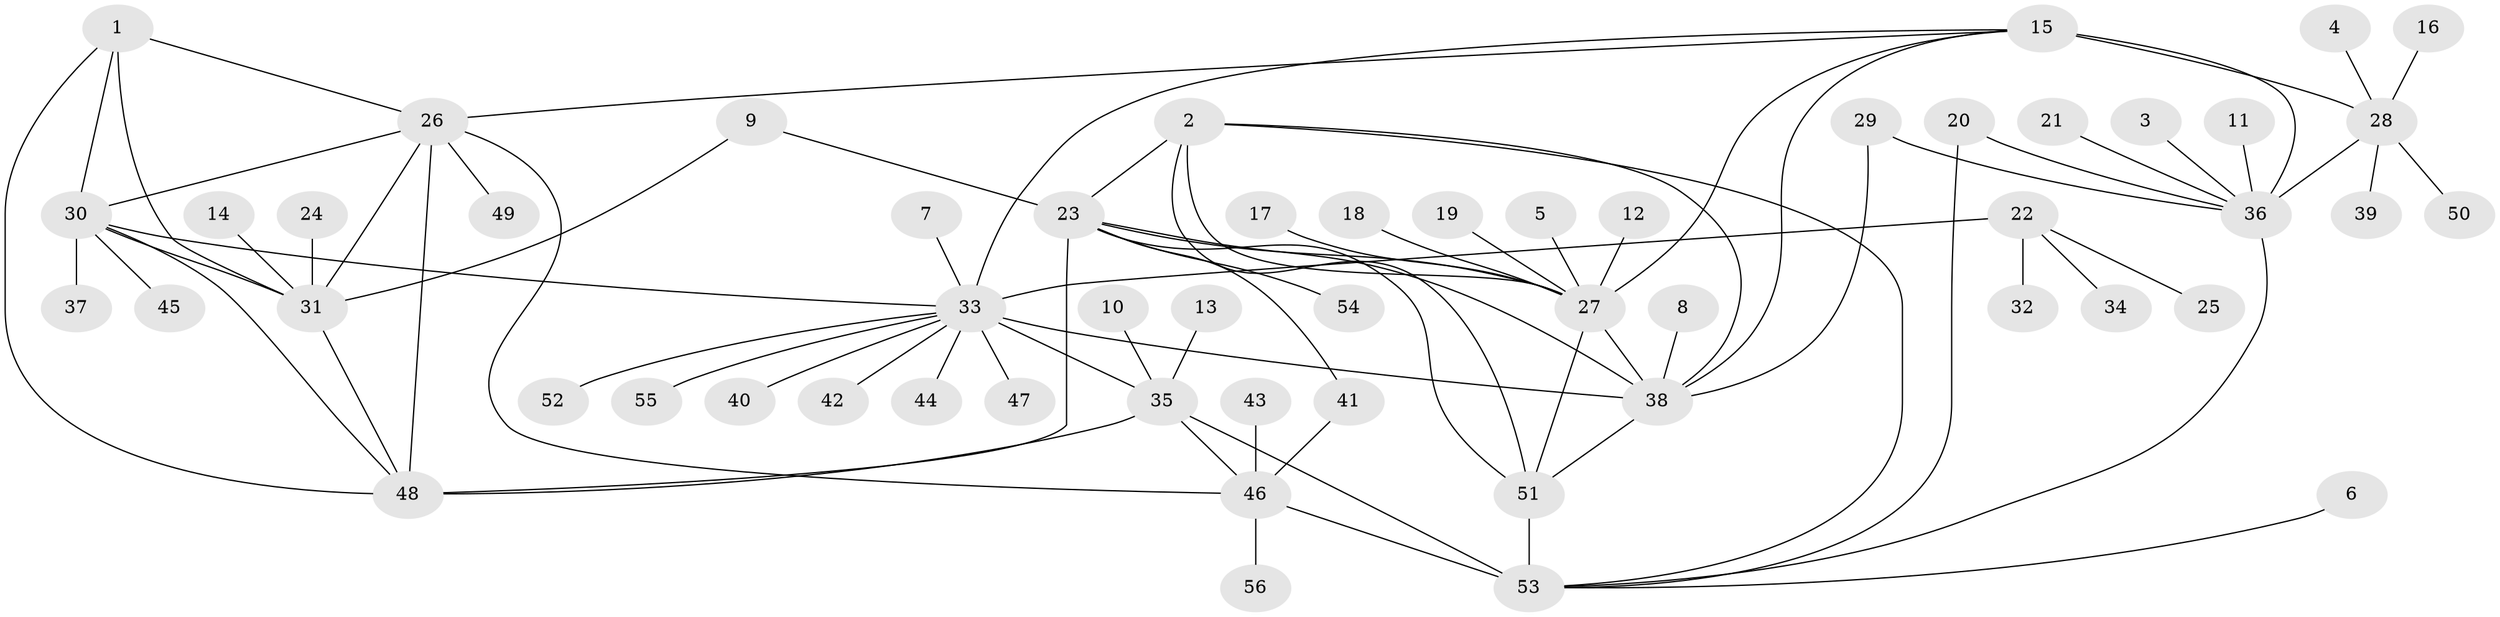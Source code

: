 // original degree distribution, {9: 0.07142857142857142, 11: 0.03571428571428571, 5: 0.03571428571428571, 6: 0.026785714285714284, 12: 0.008928571428571428, 4: 0.026785714285714284, 8: 0.017857142857142856, 10: 0.008928571428571428, 1: 0.625, 2: 0.125, 3: 0.017857142857142856}
// Generated by graph-tools (version 1.1) at 2025/50/03/09/25 03:50:32]
// undirected, 56 vertices, 82 edges
graph export_dot {
graph [start="1"]
  node [color=gray90,style=filled];
  1;
  2;
  3;
  4;
  5;
  6;
  7;
  8;
  9;
  10;
  11;
  12;
  13;
  14;
  15;
  16;
  17;
  18;
  19;
  20;
  21;
  22;
  23;
  24;
  25;
  26;
  27;
  28;
  29;
  30;
  31;
  32;
  33;
  34;
  35;
  36;
  37;
  38;
  39;
  40;
  41;
  42;
  43;
  44;
  45;
  46;
  47;
  48;
  49;
  50;
  51;
  52;
  53;
  54;
  55;
  56;
  1 -- 26 [weight=1.0];
  1 -- 30 [weight=1.0];
  1 -- 31 [weight=1.0];
  1 -- 48 [weight=1.0];
  2 -- 23 [weight=1.0];
  2 -- 27 [weight=1.0];
  2 -- 38 [weight=1.0];
  2 -- 51 [weight=1.0];
  2 -- 53 [weight=1.0];
  3 -- 36 [weight=1.0];
  4 -- 28 [weight=1.0];
  5 -- 27 [weight=1.0];
  6 -- 53 [weight=1.0];
  7 -- 33 [weight=1.0];
  8 -- 38 [weight=1.0];
  9 -- 23 [weight=1.0];
  9 -- 31 [weight=1.0];
  10 -- 35 [weight=1.0];
  11 -- 36 [weight=1.0];
  12 -- 27 [weight=1.0];
  13 -- 35 [weight=1.0];
  14 -- 31 [weight=1.0];
  15 -- 26 [weight=1.0];
  15 -- 27 [weight=1.0];
  15 -- 28 [weight=3.0];
  15 -- 33 [weight=1.0];
  15 -- 36 [weight=1.0];
  15 -- 38 [weight=1.0];
  16 -- 28 [weight=1.0];
  17 -- 27 [weight=1.0];
  18 -- 27 [weight=1.0];
  19 -- 27 [weight=1.0];
  20 -- 36 [weight=1.0];
  20 -- 53 [weight=1.0];
  21 -- 36 [weight=1.0];
  22 -- 25 [weight=1.0];
  22 -- 32 [weight=1.0];
  22 -- 33 [weight=4.0];
  22 -- 34 [weight=1.0];
  23 -- 27 [weight=1.0];
  23 -- 38 [weight=1.0];
  23 -- 41 [weight=1.0];
  23 -- 48 [weight=1.0];
  23 -- 51 [weight=1.0];
  23 -- 54 [weight=1.0];
  24 -- 31 [weight=1.0];
  26 -- 30 [weight=1.0];
  26 -- 31 [weight=1.0];
  26 -- 46 [weight=1.0];
  26 -- 48 [weight=1.0];
  26 -- 49 [weight=1.0];
  27 -- 38 [weight=1.0];
  27 -- 51 [weight=1.0];
  28 -- 36 [weight=3.0];
  28 -- 39 [weight=1.0];
  28 -- 50 [weight=1.0];
  29 -- 36 [weight=1.0];
  29 -- 38 [weight=1.0];
  30 -- 31 [weight=1.0];
  30 -- 33 [weight=1.0];
  30 -- 37 [weight=1.0];
  30 -- 45 [weight=1.0];
  30 -- 48 [weight=1.0];
  31 -- 48 [weight=1.0];
  33 -- 35 [weight=1.0];
  33 -- 38 [weight=1.0];
  33 -- 40 [weight=1.0];
  33 -- 42 [weight=1.0];
  33 -- 44 [weight=1.0];
  33 -- 47 [weight=1.0];
  33 -- 52 [weight=1.0];
  33 -- 55 [weight=1.0];
  35 -- 46 [weight=3.0];
  35 -- 48 [weight=1.0];
  35 -- 53 [weight=1.0];
  36 -- 53 [weight=1.0];
  38 -- 51 [weight=1.0];
  41 -- 46 [weight=1.0];
  43 -- 46 [weight=1.0];
  46 -- 53 [weight=3.0];
  46 -- 56 [weight=1.0];
  51 -- 53 [weight=1.0];
}
